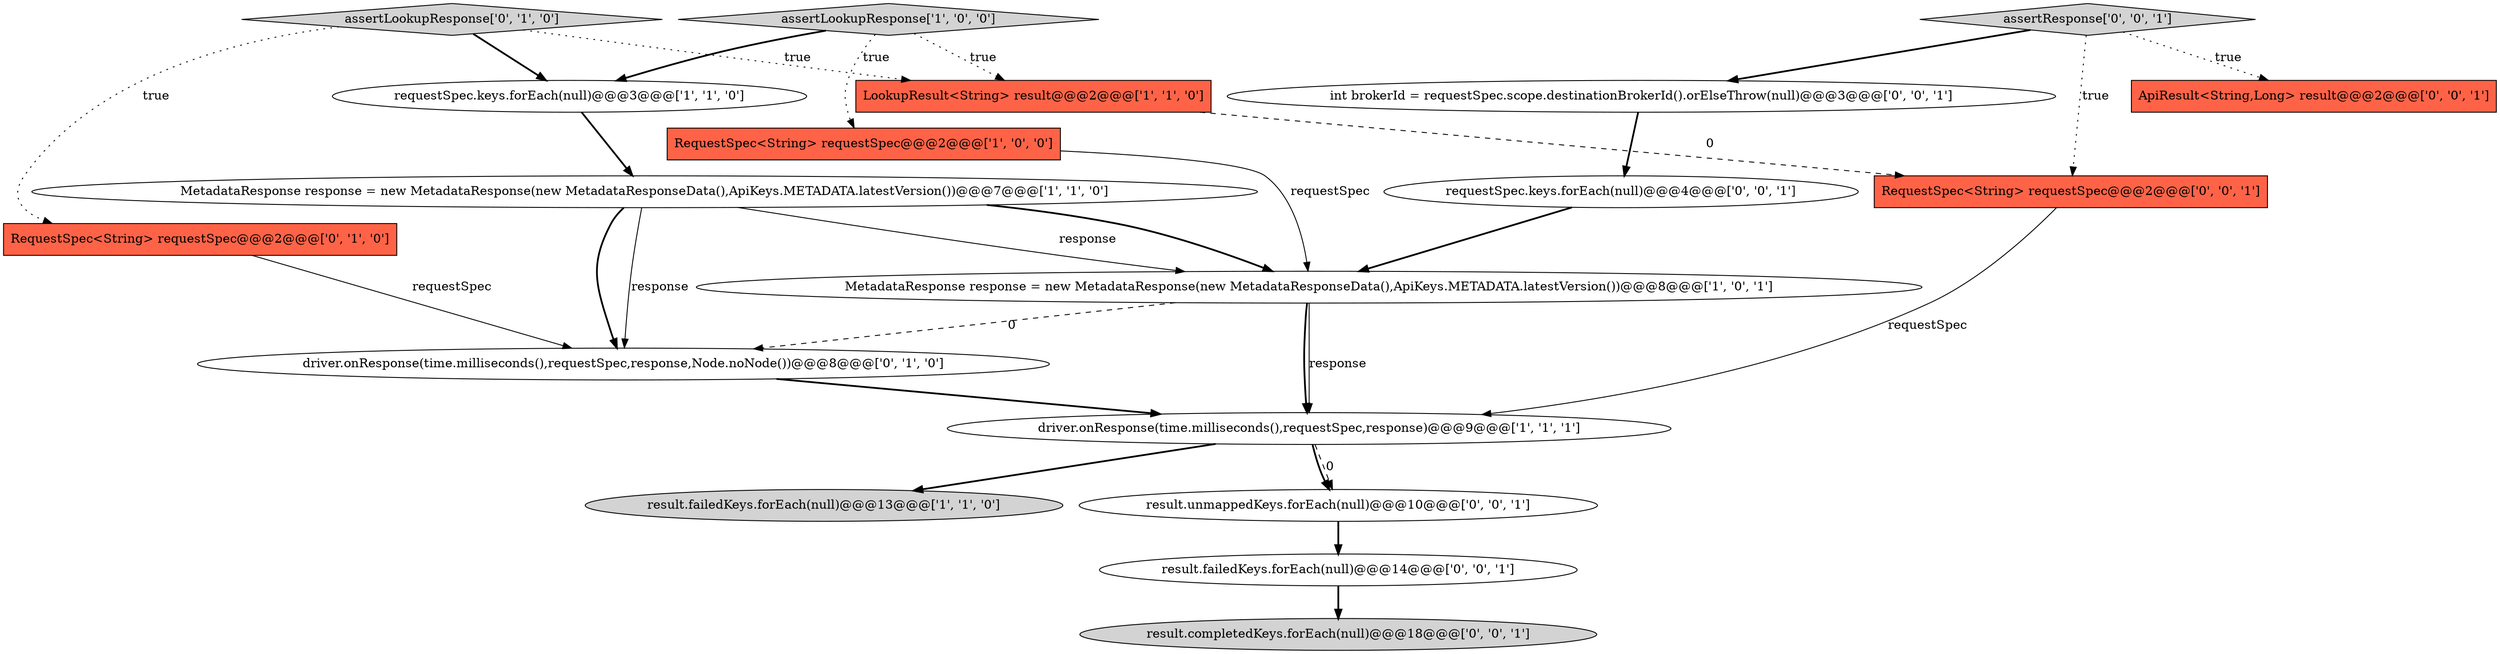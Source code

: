 digraph {
17 [style = filled, label = "int brokerId = requestSpec.scope.destinationBrokerId().orElseThrow(null)@@@3@@@['0', '0', '1']", fillcolor = white, shape = ellipse image = "AAA0AAABBB3BBB"];
2 [style = filled, label = "RequestSpec<String> requestSpec@@@2@@@['1', '0', '0']", fillcolor = tomato, shape = box image = "AAA0AAABBB1BBB"];
3 [style = filled, label = "result.failedKeys.forEach(null)@@@13@@@['1', '1', '0']", fillcolor = lightgray, shape = ellipse image = "AAA0AAABBB1BBB"];
4 [style = filled, label = "assertLookupResponse['1', '0', '0']", fillcolor = lightgray, shape = diamond image = "AAA0AAABBB1BBB"];
12 [style = filled, label = "result.unmappedKeys.forEach(null)@@@10@@@['0', '0', '1']", fillcolor = white, shape = ellipse image = "AAA0AAABBB3BBB"];
10 [style = filled, label = "assertLookupResponse['0', '1', '0']", fillcolor = lightgray, shape = diamond image = "AAA0AAABBB2BBB"];
5 [style = filled, label = "MetadataResponse response = new MetadataResponse(new MetadataResponseData(),ApiKeys.METADATA.latestVersion())@@@8@@@['1', '0', '1']", fillcolor = white, shape = ellipse image = "AAA0AAABBB1BBB"];
18 [style = filled, label = "result.failedKeys.forEach(null)@@@14@@@['0', '0', '1']", fillcolor = white, shape = ellipse image = "AAA0AAABBB3BBB"];
0 [style = filled, label = "requestSpec.keys.forEach(null)@@@3@@@['1', '1', '0']", fillcolor = white, shape = ellipse image = "AAA0AAABBB1BBB"];
13 [style = filled, label = "result.completedKeys.forEach(null)@@@18@@@['0', '0', '1']", fillcolor = lightgray, shape = ellipse image = "AAA0AAABBB3BBB"];
14 [style = filled, label = "ApiResult<String,Long> result@@@2@@@['0', '0', '1']", fillcolor = tomato, shape = box image = "AAA0AAABBB3BBB"];
6 [style = filled, label = "driver.onResponse(time.milliseconds(),requestSpec,response)@@@9@@@['1', '1', '1']", fillcolor = white, shape = ellipse image = "AAA0AAABBB1BBB"];
16 [style = filled, label = "RequestSpec<String> requestSpec@@@2@@@['0', '0', '1']", fillcolor = tomato, shape = box image = "AAA0AAABBB3BBB"];
1 [style = filled, label = "MetadataResponse response = new MetadataResponse(new MetadataResponseData(),ApiKeys.METADATA.latestVersion())@@@7@@@['1', '1', '0']", fillcolor = white, shape = ellipse image = "AAA0AAABBB1BBB"];
8 [style = filled, label = "driver.onResponse(time.milliseconds(),requestSpec,response,Node.noNode())@@@8@@@['0', '1', '0']", fillcolor = white, shape = ellipse image = "AAA1AAABBB2BBB"];
7 [style = filled, label = "LookupResult<String> result@@@2@@@['1', '1', '0']", fillcolor = tomato, shape = box image = "AAA0AAABBB1BBB"];
11 [style = filled, label = "requestSpec.keys.forEach(null)@@@4@@@['0', '0', '1']", fillcolor = white, shape = ellipse image = "AAA0AAABBB3BBB"];
15 [style = filled, label = "assertResponse['0', '0', '1']", fillcolor = lightgray, shape = diamond image = "AAA0AAABBB3BBB"];
9 [style = filled, label = "RequestSpec<String> requestSpec@@@2@@@['0', '1', '0']", fillcolor = tomato, shape = box image = "AAA0AAABBB2BBB"];
16->6 [style = solid, label="requestSpec"];
5->6 [style = solid, label="response"];
2->5 [style = solid, label="requestSpec"];
4->7 [style = dotted, label="true"];
9->8 [style = solid, label="requestSpec"];
1->8 [style = bold, label=""];
18->13 [style = bold, label=""];
8->6 [style = bold, label=""];
10->7 [style = dotted, label="true"];
0->1 [style = bold, label=""];
5->8 [style = dashed, label="0"];
6->12 [style = dashed, label="0"];
1->5 [style = solid, label="response"];
6->3 [style = bold, label=""];
12->18 [style = bold, label=""];
6->12 [style = bold, label=""];
17->11 [style = bold, label=""];
15->16 [style = dotted, label="true"];
7->16 [style = dashed, label="0"];
15->14 [style = dotted, label="true"];
1->8 [style = solid, label="response"];
5->6 [style = bold, label=""];
10->9 [style = dotted, label="true"];
10->0 [style = bold, label=""];
4->0 [style = bold, label=""];
11->5 [style = bold, label=""];
4->2 [style = dotted, label="true"];
1->5 [style = bold, label=""];
15->17 [style = bold, label=""];
}
